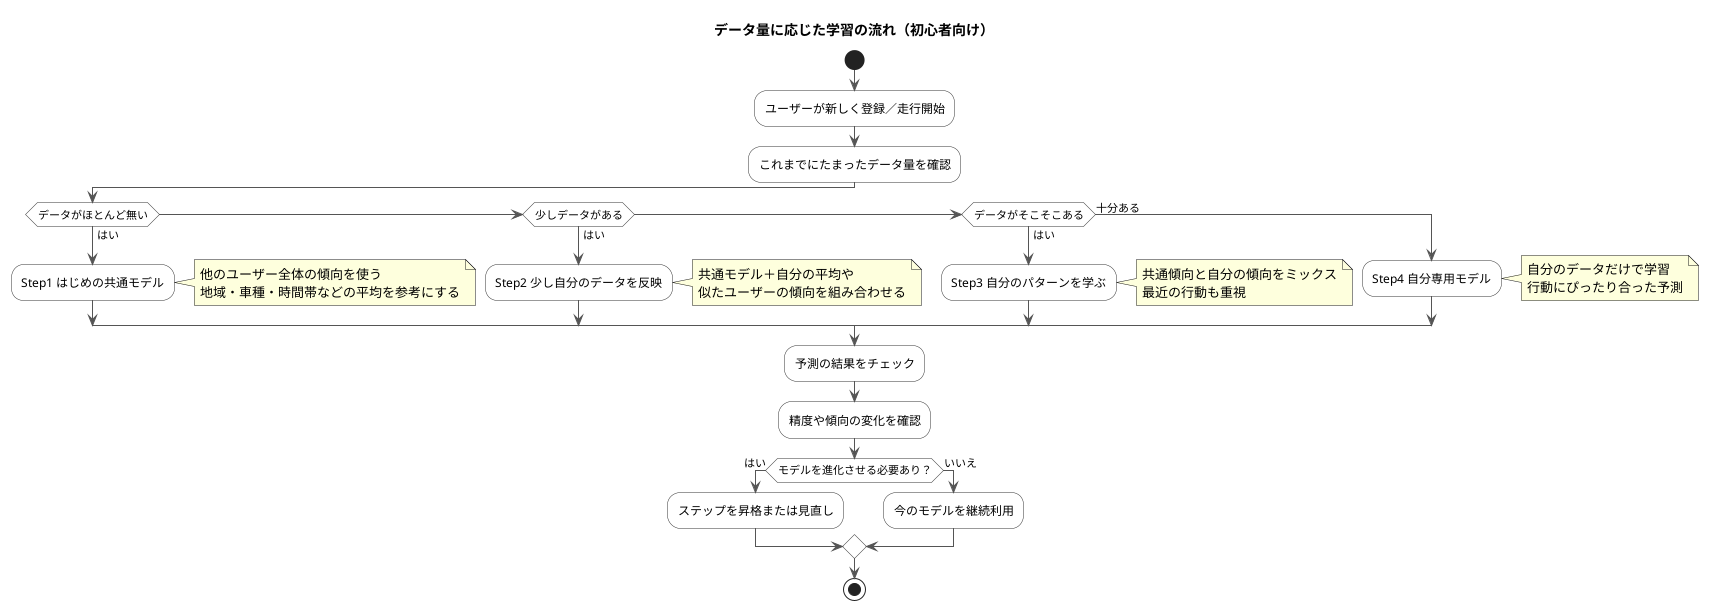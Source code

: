 @startuml
skinparam shadowing false
skinparam activity {
  BackgroundColor #FFFFFF
  ArrowColor #555555
  BorderColor #333333
}
title データ量に応じた学習の流れ（初心者向け）

start
:ユーザーが新しく登録／走行開始;
:これまでにたまったデータ量を確認;

if (データがほとんど無い) then (はい)
  :Step1 はじめの共通モデル;
  note right
    他のユーザー全体の傾向を使う
    地域・車種・時間帯などの平均を参考にする
  end note
elseif (少しデータがある) then (はい)
  :Step2 少し自分のデータを反映;
  note right
    共通モデル＋自分の平均や
    似たユーザーの傾向を組み合わせる
  end note
elseif (データがそこそこある) then (はい)
  :Step3 自分のパターンを学ぶ;
  note right
    共通傾向と自分の傾向をミックス
    最近の行動も重視
  end note
else (十分ある)
  :Step4 自分専用モデル;
  note right
    自分のデータだけで学習
    行動にぴったり合った予測
  end note
endif

:予測の結果をチェック;
:精度や傾向の変化を確認;

if (モデルを進化させる必要あり？) then (はい)
  :ステップを昇格または見直し;
else (いいえ)
  :今のモデルを継続利用;
endif

stop
@enduml
